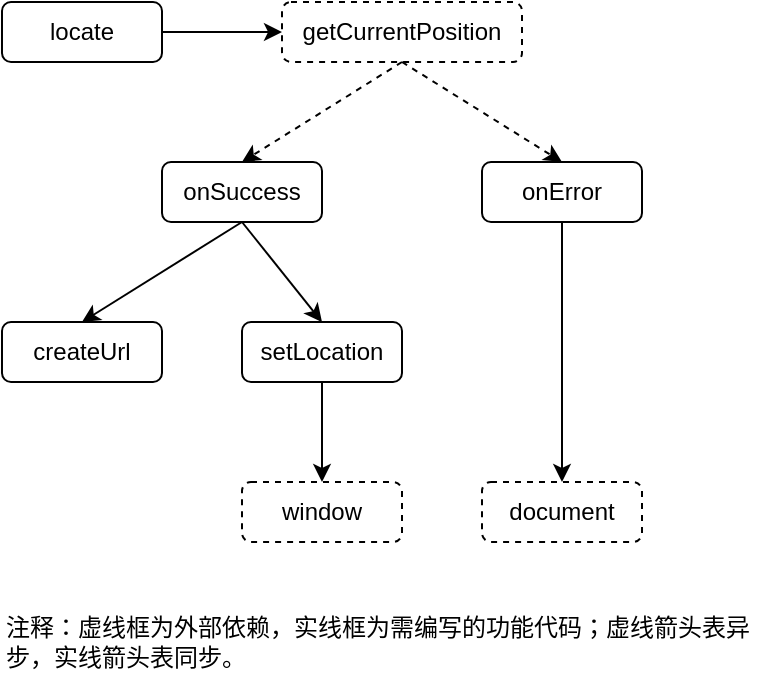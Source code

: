 <mxfile version="13.1.3">
    <diagram id="6hGFLwfOUW9BJ-s0fimq" name="Page-1">
        <mxGraphModel dx="472" dy="408" grid="1" gridSize="10" guides="1" tooltips="1" connect="1" arrows="1" fold="1" page="1" pageScale="1" pageWidth="827" pageHeight="1169" math="0" shadow="0">
            <root>
                <mxCell id="0"/>
                <mxCell id="1" parent="0"/>
                <mxCell id="5" value="locate" style="rounded=1;whiteSpace=wrap;html=1;" vertex="1" parent="1">
                    <mxGeometry x="40" y="40" width="80" height="30" as="geometry"/>
                </mxCell>
                <mxCell id="6" value="getCurrentPosition" style="rounded=1;whiteSpace=wrap;html=1;dashed=1;" vertex="1" parent="1">
                    <mxGeometry x="180" y="40" width="120" height="30" as="geometry"/>
                </mxCell>
                <mxCell id="8" value="onSuccess" style="rounded=1;whiteSpace=wrap;html=1;" vertex="1" parent="1">
                    <mxGeometry x="120" y="120" width="80" height="30" as="geometry"/>
                </mxCell>
                <mxCell id="9" value="onError" style="rounded=1;whiteSpace=wrap;html=1;" vertex="1" parent="1">
                    <mxGeometry x="280" y="120" width="80" height="30" as="geometry"/>
                </mxCell>
                <mxCell id="10" value="createUrl" style="rounded=1;whiteSpace=wrap;html=1;" vertex="1" parent="1">
                    <mxGeometry x="40" y="200" width="80" height="30" as="geometry"/>
                </mxCell>
                <mxCell id="11" value="setLocation" style="rounded=1;whiteSpace=wrap;html=1;" vertex="1" parent="1">
                    <mxGeometry x="160" y="200" width="80" height="30" as="geometry"/>
                </mxCell>
                <mxCell id="12" value="window" style="rounded=1;whiteSpace=wrap;html=1;dashed=1;" vertex="1" parent="1">
                    <mxGeometry x="160" y="280" width="80" height="30" as="geometry"/>
                </mxCell>
                <mxCell id="13" value="document" style="rounded=1;whiteSpace=wrap;html=1;dashed=1;" vertex="1" parent="1">
                    <mxGeometry x="280" y="280" width="80" height="30" as="geometry"/>
                </mxCell>
                <mxCell id="14" value="" style="endArrow=classic;html=1;exitX=1;exitY=0.5;exitDx=0;exitDy=0;entryX=0;entryY=0.5;entryDx=0;entryDy=0;" edge="1" parent="1" source="5" target="6">
                    <mxGeometry width="50" height="50" relative="1" as="geometry">
                        <mxPoint x="220" y="240" as="sourcePoint"/>
                        <mxPoint x="270" y="190" as="targetPoint"/>
                    </mxGeometry>
                </mxCell>
                <mxCell id="15" value="" style="endArrow=classic;html=1;exitX=0.5;exitY=1;exitDx=0;exitDy=0;entryX=0.5;entryY=0;entryDx=0;entryDy=0;dashed=1;" edge="1" parent="1" source="6" target="8">
                    <mxGeometry width="50" height="50" relative="1" as="geometry">
                        <mxPoint x="240" y="80" as="sourcePoint"/>
                        <mxPoint x="300" y="80" as="targetPoint"/>
                    </mxGeometry>
                </mxCell>
                <mxCell id="16" value="" style="endArrow=classic;html=1;entryX=0.5;entryY=0;entryDx=0;entryDy=0;exitX=0.5;exitY=1;exitDx=0;exitDy=0;dashed=1;" edge="1" parent="1" source="6" target="9">
                    <mxGeometry width="50" height="50" relative="1" as="geometry">
                        <mxPoint x="240" y="70" as="sourcePoint"/>
                        <mxPoint x="200" y="75" as="targetPoint"/>
                    </mxGeometry>
                </mxCell>
                <mxCell id="17" value="" style="endArrow=classic;html=1;exitX=0.5;exitY=1;exitDx=0;exitDy=0;entryX=0.5;entryY=0;entryDx=0;entryDy=0;" edge="1" parent="1" source="8" target="10">
                    <mxGeometry width="50" height="50" relative="1" as="geometry">
                        <mxPoint x="150" y="85" as="sourcePoint"/>
                        <mxPoint x="210" y="85" as="targetPoint"/>
                    </mxGeometry>
                </mxCell>
                <mxCell id="18" value="" style="endArrow=classic;html=1;exitX=0.5;exitY=1;exitDx=0;exitDy=0;entryX=0.5;entryY=0;entryDx=0;entryDy=0;" edge="1" parent="1" source="8" target="11">
                    <mxGeometry width="50" height="50" relative="1" as="geometry">
                        <mxPoint x="160" y="95" as="sourcePoint"/>
                        <mxPoint x="220" y="95" as="targetPoint"/>
                    </mxGeometry>
                </mxCell>
                <mxCell id="19" value="" style="endArrow=classic;html=1;exitX=0.5;exitY=1;exitDx=0;exitDy=0;entryX=0.5;entryY=0;entryDx=0;entryDy=0;" edge="1" parent="1" source="9" target="13">
                    <mxGeometry width="50" height="50" relative="1" as="geometry">
                        <mxPoint x="170" y="105" as="sourcePoint"/>
                        <mxPoint x="230" y="105" as="targetPoint"/>
                    </mxGeometry>
                </mxCell>
                <mxCell id="20" value="" style="endArrow=classic;html=1;exitX=0.5;exitY=1;exitDx=0;exitDy=0;entryX=0.5;entryY=0;entryDx=0;entryDy=0;" edge="1" parent="1" source="11" target="12">
                    <mxGeometry width="50" height="50" relative="1" as="geometry">
                        <mxPoint x="180" y="115" as="sourcePoint"/>
                        <mxPoint x="240" y="115" as="targetPoint"/>
                    </mxGeometry>
                </mxCell>
                <mxCell id="21" value="注释：虚线框为外部依赖，实线框为需编写的功能代码；虚线箭头表异步，实线箭头表同步。" style="text;html=1;strokeColor=none;fillColor=none;align=left;verticalAlign=middle;whiteSpace=wrap;rounded=0;dashed=1;" vertex="1" parent="1">
                    <mxGeometry x="40" y="340" width="380" height="40" as="geometry"/>
                </mxCell>
            </root>
        </mxGraphModel>
    </diagram>
</mxfile>
